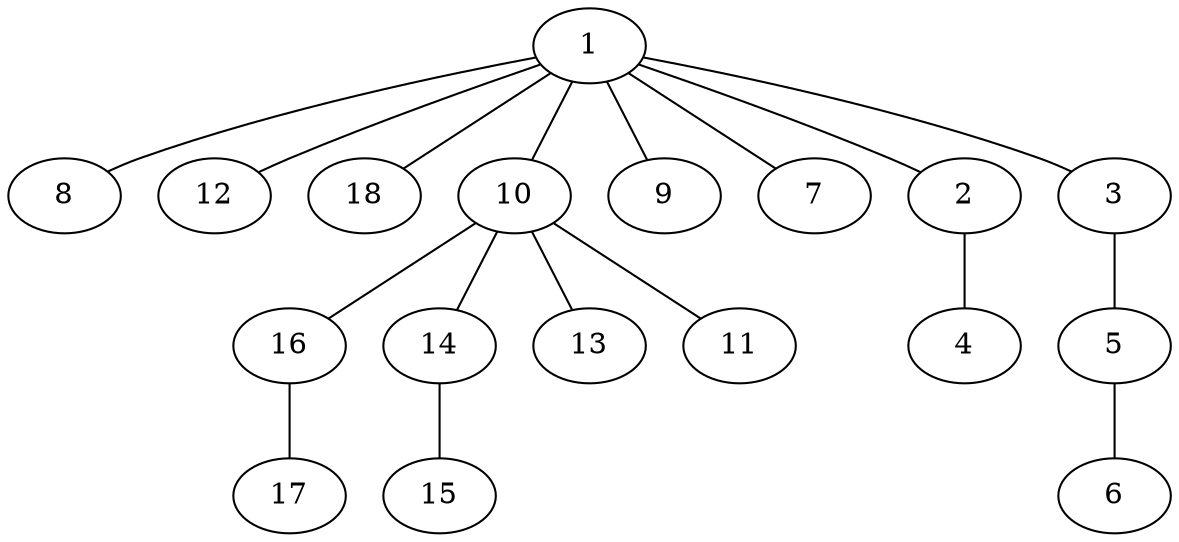 strict graph{
	1-- { 8 12 18 10 9 7 2 3  }
10-- { 16 14 13 11  }
16-- { 17  }
14-- { 15  }
2-- { 4  }
3-- { 5  }
5-- { 6  }

}